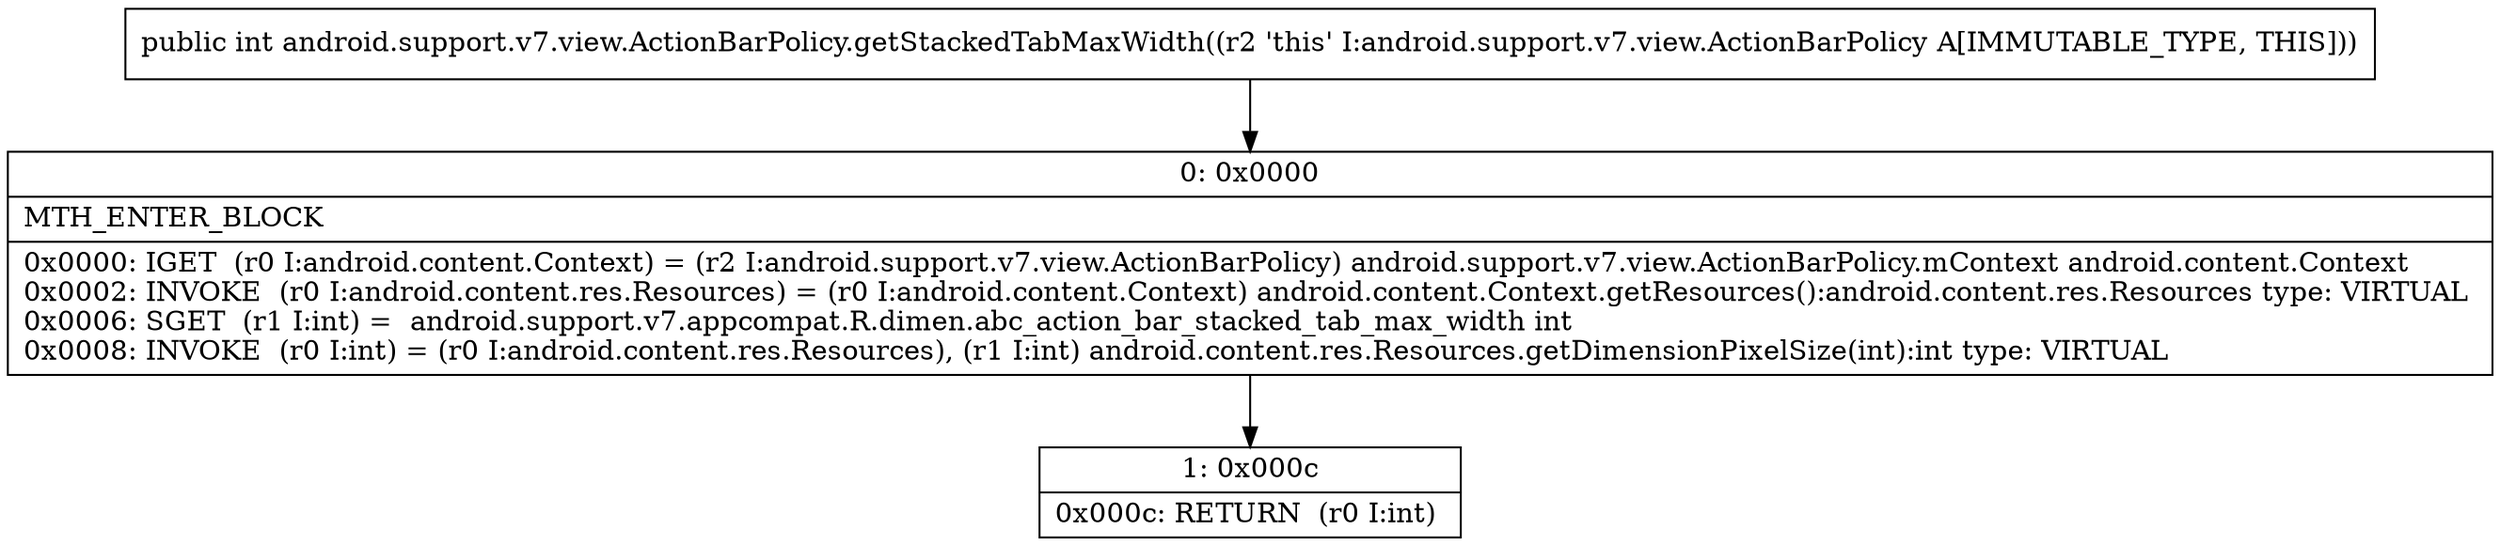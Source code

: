 digraph "CFG forandroid.support.v7.view.ActionBarPolicy.getStackedTabMaxWidth()I" {
Node_0 [shape=record,label="{0\:\ 0x0000|MTH_ENTER_BLOCK\l|0x0000: IGET  (r0 I:android.content.Context) = (r2 I:android.support.v7.view.ActionBarPolicy) android.support.v7.view.ActionBarPolicy.mContext android.content.Context \l0x0002: INVOKE  (r0 I:android.content.res.Resources) = (r0 I:android.content.Context) android.content.Context.getResources():android.content.res.Resources type: VIRTUAL \l0x0006: SGET  (r1 I:int) =  android.support.v7.appcompat.R.dimen.abc_action_bar_stacked_tab_max_width int \l0x0008: INVOKE  (r0 I:int) = (r0 I:android.content.res.Resources), (r1 I:int) android.content.res.Resources.getDimensionPixelSize(int):int type: VIRTUAL \l}"];
Node_1 [shape=record,label="{1\:\ 0x000c|0x000c: RETURN  (r0 I:int) \l}"];
MethodNode[shape=record,label="{public int android.support.v7.view.ActionBarPolicy.getStackedTabMaxWidth((r2 'this' I:android.support.v7.view.ActionBarPolicy A[IMMUTABLE_TYPE, THIS])) }"];
MethodNode -> Node_0;
Node_0 -> Node_1;
}

